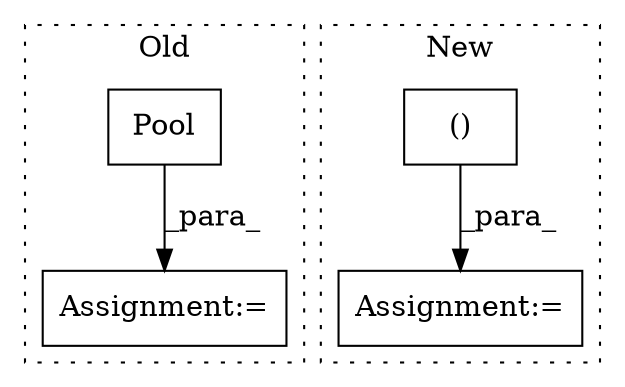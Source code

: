 digraph G {
subgraph cluster0 {
1 [label="Pool" a="32" s="2790,2822" l="5,1" shape="box"];
3 [label="Assignment:=" a="7" s="2773" l="1" shape="box"];
label = "Old";
style="dotted";
}
subgraph cluster1 {
2 [label="()" a="106" s="2569" l="61" shape="box"];
4 [label="Assignment:=" a="7" s="2917" l="1" shape="box"];
label = "New";
style="dotted";
}
1 -> 3 [label="_para_"];
2 -> 4 [label="_para_"];
}